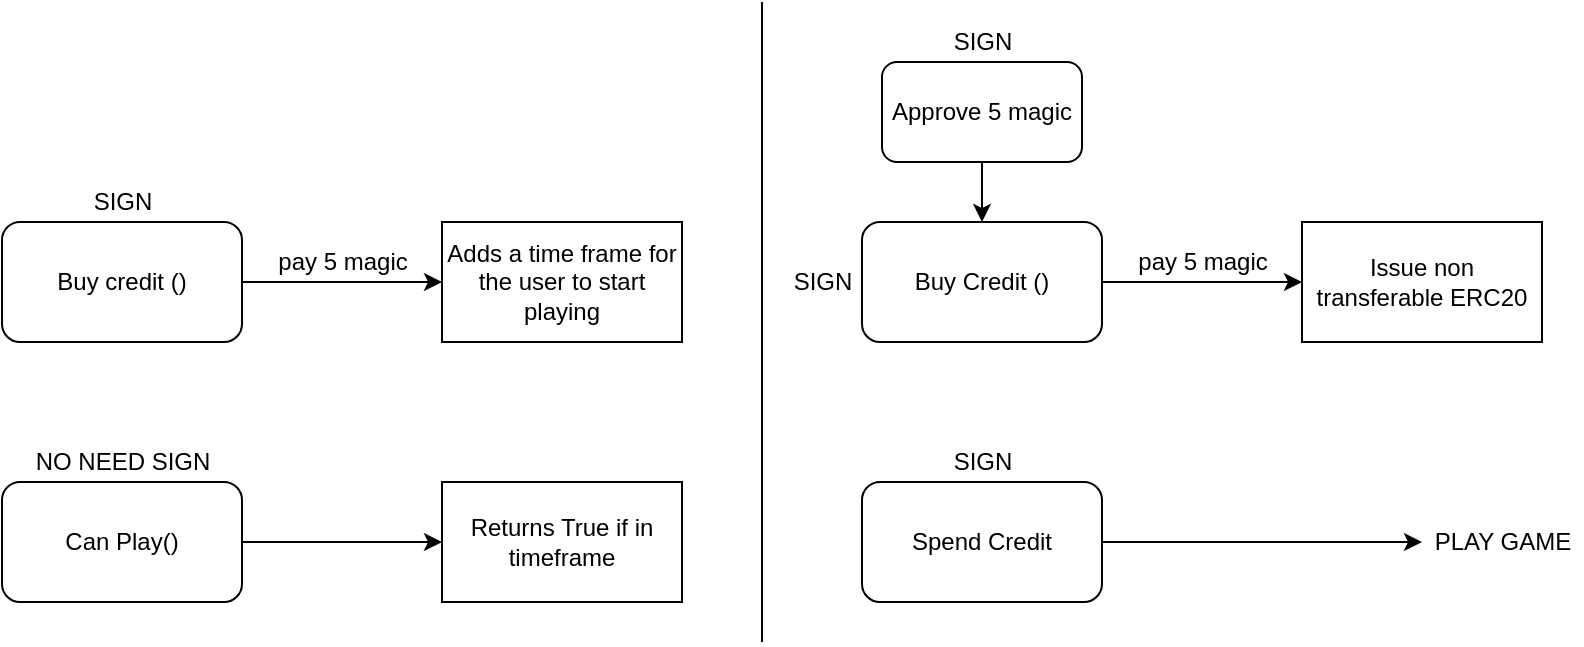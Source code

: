 <mxfile version="17.4.5" type="device"><diagram id="BRgkEp1tU6LVjX9uSmNp" name="Page-1"><mxGraphModel dx="862" dy="1540" grid="1" gridSize="10" guides="1" tooltips="1" connect="1" arrows="1" fold="1" page="1" pageScale="1" pageWidth="850" pageHeight="1100" math="0" shadow="0"><root><mxCell id="0"/><mxCell id="1" parent="0"/><mxCell id="vczBJTVIMrwVaBJhLQxb-8" style="edgeStyle=orthogonalEdgeStyle;rounded=0;orthogonalLoop=1;jettySize=auto;html=1;exitX=1;exitY=0.5;exitDx=0;exitDy=0;" edge="1" parent="1" source="vczBJTVIMrwVaBJhLQxb-5" target="vczBJTVIMrwVaBJhLQxb-7"><mxGeometry relative="1" as="geometry"/></mxCell><mxCell id="vczBJTVIMrwVaBJhLQxb-5" value="Buy credit ()" style="rounded=1;whiteSpace=wrap;html=1;" vertex="1" parent="1"><mxGeometry x="50" y="70" width="120" height="60" as="geometry"/></mxCell><mxCell id="vczBJTVIMrwVaBJhLQxb-7" value="Adds a time frame for the user to start playing" style="rounded=0;whiteSpace=wrap;html=1;" vertex="1" parent="1"><mxGeometry x="270" y="70" width="120" height="60" as="geometry"/></mxCell><mxCell id="vczBJTVIMrwVaBJhLQxb-12" style="edgeStyle=orthogonalEdgeStyle;rounded=0;orthogonalLoop=1;jettySize=auto;html=1;exitX=1;exitY=0.5;exitDx=0;exitDy=0;entryX=0;entryY=0.5;entryDx=0;entryDy=0;" edge="1" parent="1" source="vczBJTVIMrwVaBJhLQxb-10" target="vczBJTVIMrwVaBJhLQxb-11"><mxGeometry relative="1" as="geometry"/></mxCell><mxCell id="vczBJTVIMrwVaBJhLQxb-10" value="Can Play()" style="rounded=1;whiteSpace=wrap;html=1;" vertex="1" parent="1"><mxGeometry x="50" y="200" width="120" height="60" as="geometry"/></mxCell><mxCell id="vczBJTVIMrwVaBJhLQxb-11" value="Returns True if in timeframe" style="rounded=0;whiteSpace=wrap;html=1;" vertex="1" parent="1"><mxGeometry x="270" y="200" width="120" height="60" as="geometry"/></mxCell><mxCell id="vczBJTVIMrwVaBJhLQxb-16" style="edgeStyle=orthogonalEdgeStyle;rounded=0;orthogonalLoop=1;jettySize=auto;html=1;exitX=1;exitY=0.5;exitDx=0;exitDy=0;entryX=0;entryY=0.5;entryDx=0;entryDy=0;" edge="1" parent="1" source="vczBJTVIMrwVaBJhLQxb-14" target="vczBJTVIMrwVaBJhLQxb-15"><mxGeometry relative="1" as="geometry"/></mxCell><mxCell id="vczBJTVIMrwVaBJhLQxb-14" value="Buy Credit ()" style="rounded=1;whiteSpace=wrap;html=1;" vertex="1" parent="1"><mxGeometry x="480" y="70" width="120" height="60" as="geometry"/></mxCell><mxCell id="vczBJTVIMrwVaBJhLQxb-15" value="Issue non transferable ERC20" style="rounded=0;whiteSpace=wrap;html=1;" vertex="1" parent="1"><mxGeometry x="700" y="70" width="120" height="60" as="geometry"/></mxCell><mxCell id="vczBJTVIMrwVaBJhLQxb-17" value="pay 5 magic" style="text;html=1;align=center;verticalAlign=middle;resizable=0;points=[];autosize=1;strokeColor=none;fillColor=none;" vertex="1" parent="1"><mxGeometry x="180" y="80" width="80" height="20" as="geometry"/></mxCell><mxCell id="vczBJTVIMrwVaBJhLQxb-19" style="edgeStyle=orthogonalEdgeStyle;rounded=0;orthogonalLoop=1;jettySize=auto;html=1;exitX=0.5;exitY=1;exitDx=0;exitDy=0;entryX=0.5;entryY=0;entryDx=0;entryDy=0;" edge="1" parent="1" source="vczBJTVIMrwVaBJhLQxb-18" target="vczBJTVIMrwVaBJhLQxb-14"><mxGeometry relative="1" as="geometry"/></mxCell><mxCell id="vczBJTVIMrwVaBJhLQxb-18" value="Approve 5 magic" style="rounded=1;whiteSpace=wrap;html=1;" vertex="1" parent="1"><mxGeometry x="490" y="-10" width="100" height="50" as="geometry"/></mxCell><mxCell id="vczBJTVIMrwVaBJhLQxb-20" value="pay 5 magic" style="text;html=1;align=center;verticalAlign=middle;resizable=0;points=[];autosize=1;strokeColor=none;fillColor=none;" vertex="1" parent="1"><mxGeometry x="610" y="80" width="80" height="20" as="geometry"/></mxCell><mxCell id="vczBJTVIMrwVaBJhLQxb-22" style="edgeStyle=orthogonalEdgeStyle;rounded=0;orthogonalLoop=1;jettySize=auto;html=1;exitX=1;exitY=0.5;exitDx=0;exitDy=0;" edge="1" parent="1" source="vczBJTVIMrwVaBJhLQxb-21"><mxGeometry relative="1" as="geometry"><mxPoint x="760" y="230" as="targetPoint"/></mxGeometry></mxCell><mxCell id="vczBJTVIMrwVaBJhLQxb-21" value="Spend Credit" style="rounded=1;whiteSpace=wrap;html=1;" vertex="1" parent="1"><mxGeometry x="480" y="200" width="120" height="60" as="geometry"/></mxCell><mxCell id="vczBJTVIMrwVaBJhLQxb-23" value="PLAY GAME" style="text;html=1;align=center;verticalAlign=middle;resizable=0;points=[];autosize=1;strokeColor=none;fillColor=none;" vertex="1" parent="1"><mxGeometry x="760" y="220" width="80" height="20" as="geometry"/></mxCell><mxCell id="vczBJTVIMrwVaBJhLQxb-26" value="SIGN" style="text;html=1;align=center;verticalAlign=middle;resizable=0;points=[];autosize=1;strokeColor=none;fillColor=none;" vertex="1" parent="1"><mxGeometry x="90" y="50" width="40" height="20" as="geometry"/></mxCell><mxCell id="vczBJTVIMrwVaBJhLQxb-27" value="SIGN" style="text;html=1;align=center;verticalAlign=middle;resizable=0;points=[];autosize=1;strokeColor=none;fillColor=none;" vertex="1" parent="1"><mxGeometry x="520" y="-30" width="40" height="20" as="geometry"/></mxCell><mxCell id="vczBJTVIMrwVaBJhLQxb-28" value="SIGN" style="text;html=1;align=center;verticalAlign=middle;resizable=0;points=[];autosize=1;strokeColor=none;fillColor=none;" vertex="1" parent="1"><mxGeometry x="440" y="90" width="40" height="20" as="geometry"/></mxCell><mxCell id="vczBJTVIMrwVaBJhLQxb-29" value="SIGN" style="text;html=1;align=center;verticalAlign=middle;resizable=0;points=[];autosize=1;strokeColor=none;fillColor=none;" vertex="1" parent="1"><mxGeometry x="520" y="180" width="40" height="20" as="geometry"/></mxCell><mxCell id="vczBJTVIMrwVaBJhLQxb-30" value="NO NEED SIGN" style="text;html=1;align=center;verticalAlign=middle;resizable=0;points=[];autosize=1;strokeColor=none;fillColor=none;" vertex="1" parent="1"><mxGeometry x="60" y="180" width="100" height="20" as="geometry"/></mxCell><mxCell id="vczBJTVIMrwVaBJhLQxb-31" value="" style="endArrow=none;html=1;rounded=0;" edge="1" parent="1"><mxGeometry width="50" height="50" relative="1" as="geometry"><mxPoint x="430" y="280" as="sourcePoint"/><mxPoint x="430" y="-40" as="targetPoint"/></mxGeometry></mxCell></root></mxGraphModel></diagram></mxfile>